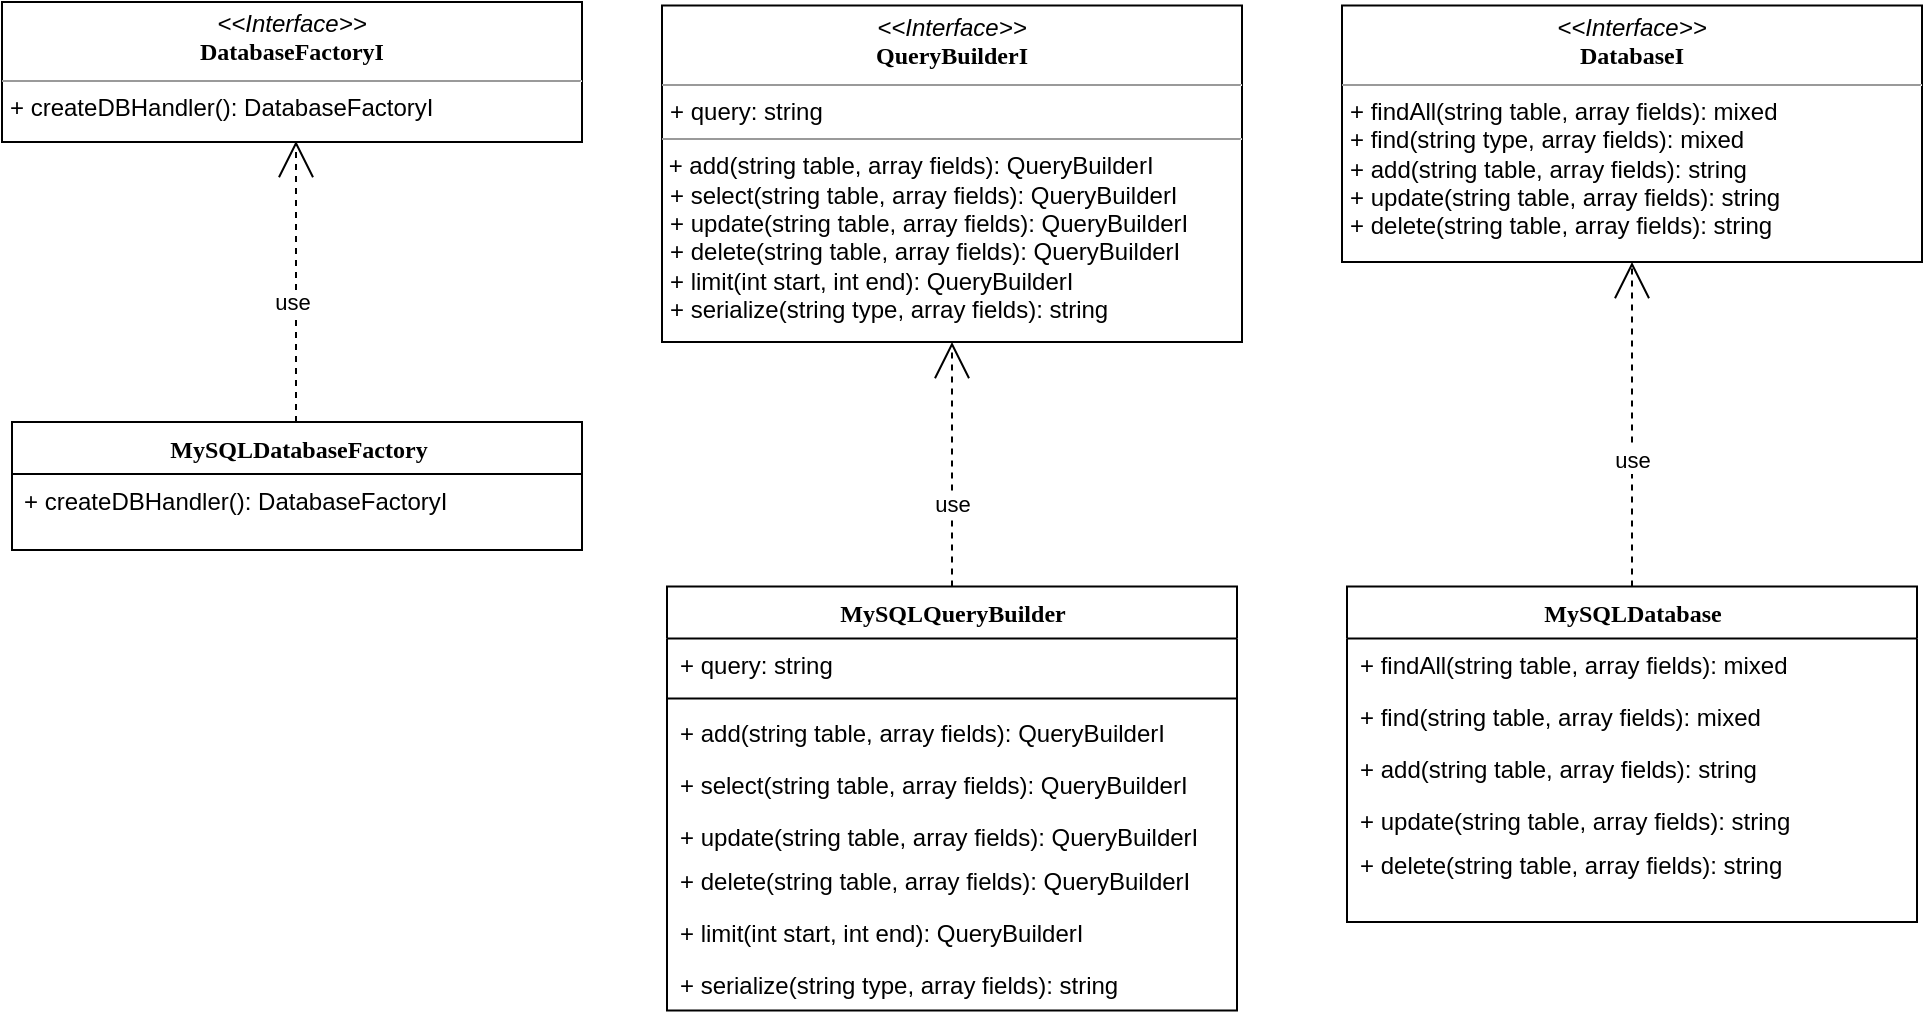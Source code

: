 <mxfile version="15.4.1" type="github">
  <diagram name="Page-1" id="6133507b-19e7-1e82-6fc7-422aa6c4b21f">
    <mxGraphModel dx="1108" dy="482" grid="1" gridSize="10" guides="1" tooltips="1" connect="1" arrows="1" fold="1" page="1" pageScale="1" pageWidth="1100" pageHeight="850" background="none" math="0" shadow="0">
      <root>
        <mxCell id="0" />
        <mxCell id="1" parent="0" />
        <mxCell id="b94bc138ca980ef-13" style="edgeStyle=orthogonalEdgeStyle;rounded=0;html=1;dashed=1;labelBackgroundColor=none;startArrow=none;startFill=0;startSize=8;endArrow=open;endFill=0;endSize=16;fontFamily=Verdana;fontSize=12;" parent="1" source="235556782a83e6d0-1" target="b94bc138ca980ef-1" edge="1">
          <mxGeometry relative="1" as="geometry">
            <Array as="points">
              <mxPoint x="515" y="411.75" />
              <mxPoint x="515" y="411.75" />
            </Array>
          </mxGeometry>
        </mxCell>
        <mxCell id="iDPMvUETacRT1PojRmES-2" value="use" style="edgeLabel;html=1;align=center;verticalAlign=middle;resizable=0;points=[];" vertex="1" connectable="0" parent="b94bc138ca980ef-13">
          <mxGeometry x="-0.325" relative="1" as="geometry">
            <mxPoint as="offset" />
          </mxGeometry>
        </mxCell>
        <mxCell id="235556782a83e6d0-1" value="MySQLQueryBuilder" style="swimlane;html=1;fontStyle=1;align=center;verticalAlign=top;childLayout=stackLayout;horizontal=1;startSize=26;horizontalStack=0;resizeParent=1;resizeLast=0;collapsible=1;marginBottom=0;swimlaneFillColor=#ffffff;rounded=0;shadow=0;comic=0;labelBackgroundColor=none;strokeWidth=1;fillColor=none;fontFamily=Verdana;fontSize=12" parent="1" vertex="1">
          <mxGeometry x="372.5" y="452.25" width="285" height="212" as="geometry" />
        </mxCell>
        <mxCell id="235556782a83e6d0-2" value="+ query: string" style="text;html=1;strokeColor=none;fillColor=none;align=left;verticalAlign=top;spacingLeft=4;spacingRight=4;whiteSpace=wrap;overflow=hidden;rotatable=0;points=[[0,0.5],[1,0.5]];portConstraint=eastwest;" parent="235556782a83e6d0-1" vertex="1">
          <mxGeometry y="26" width="285" height="26" as="geometry" />
        </mxCell>
        <mxCell id="235556782a83e6d0-6" value="" style="line;html=1;strokeWidth=1;fillColor=none;align=left;verticalAlign=middle;spacingTop=-1;spacingLeft=3;spacingRight=3;rotatable=0;labelPosition=right;points=[];portConstraint=eastwest;" parent="235556782a83e6d0-1" vertex="1">
          <mxGeometry y="52" width="285" height="8" as="geometry" />
        </mxCell>
        <mxCell id="235556782a83e6d0-7" value="+ add(&lt;span&gt;string table, array fields&lt;/span&gt;): QueryBuilderI" style="text;html=1;strokeColor=none;fillColor=none;align=left;verticalAlign=top;spacingLeft=4;spacingRight=4;whiteSpace=wrap;overflow=hidden;rotatable=0;points=[[0,0.5],[1,0.5]];portConstraint=eastwest;" parent="235556782a83e6d0-1" vertex="1">
          <mxGeometry y="60" width="285" height="26" as="geometry" />
        </mxCell>
        <mxCell id="ocRmbVwfBlUF931bOEYh-11" value="+ select(&lt;span&gt;string table, array fields&lt;/span&gt;): QueryBuilderI" style="text;html=1;strokeColor=none;fillColor=none;align=left;verticalAlign=top;spacingLeft=4;spacingRight=4;whiteSpace=wrap;overflow=hidden;rotatable=0;points=[[0,0.5],[1,0.5]];portConstraint=eastwest;" parent="235556782a83e6d0-1" vertex="1">
          <mxGeometry y="86" width="285" height="26" as="geometry" />
        </mxCell>
        <mxCell id="gL_ZkWnFq_OzcMhgX-mP-17" value="+ update(&lt;span&gt;string table, array fields&lt;/span&gt;): QueryBuilderI" style="text;html=1;strokeColor=none;fillColor=none;align=left;verticalAlign=top;spacingLeft=4;spacingRight=4;whiteSpace=wrap;overflow=hidden;rotatable=0;points=[[0,0.5],[1,0.5]];portConstraint=eastwest;" parent="235556782a83e6d0-1" vertex="1">
          <mxGeometry y="112" width="285" height="22" as="geometry" />
        </mxCell>
        <mxCell id="gL_ZkWnFq_OzcMhgX-mP-18" value="+ delete(&lt;span&gt;string table, array fields&lt;/span&gt;): QueryBuilderI" style="text;html=1;strokeColor=none;fillColor=none;align=left;verticalAlign=top;spacingLeft=4;spacingRight=4;whiteSpace=wrap;overflow=hidden;rotatable=0;points=[[0,0.5],[1,0.5]];portConstraint=eastwest;" parent="235556782a83e6d0-1" vertex="1">
          <mxGeometry y="134" width="285" height="26" as="geometry" />
        </mxCell>
        <mxCell id="gL_ZkWnFq_OzcMhgX-mP-20" value="+ limit(int start, int end): QueryBuilderI" style="text;html=1;strokeColor=none;fillColor=none;align=left;verticalAlign=top;spacingLeft=4;spacingRight=4;whiteSpace=wrap;overflow=hidden;rotatable=0;points=[[0,0.5],[1,0.5]];portConstraint=eastwest;" parent="235556782a83e6d0-1" vertex="1">
          <mxGeometry y="160" width="285" height="26" as="geometry" />
        </mxCell>
        <mxCell id="gL_ZkWnFq_OzcMhgX-mP-19" value="+ serialize(&lt;span&gt;string type, array fields&lt;/span&gt;): string" style="text;html=1;strokeColor=none;fillColor=none;align=left;verticalAlign=top;spacingLeft=4;spacingRight=4;whiteSpace=wrap;overflow=hidden;rotatable=0;points=[[0,0.5],[1,0.5]];portConstraint=eastwest;" parent="235556782a83e6d0-1" vertex="1">
          <mxGeometry y="186" width="285" height="26" as="geometry" />
        </mxCell>
        <mxCell id="b94bc138ca980ef-1" value="&lt;p style=&quot;margin: 0px ; margin-top: 4px ; text-align: center&quot;&gt;&lt;i&gt;&amp;lt;&amp;lt;Interface&amp;gt;&amp;gt;&lt;/i&gt;&lt;br&gt;&lt;span style=&quot;font-family: &amp;#34;verdana&amp;#34; ; font-weight: 700&quot;&gt;QueryBuilderI&lt;/span&gt;&lt;br&gt;&lt;/p&gt;&lt;hr size=&quot;1&quot;&gt;&lt;p style=&quot;margin: 0px ; margin-left: 4px&quot;&gt;+ query: string&lt;/p&gt;&lt;hr size=&quot;1&quot;&gt;&amp;nbsp;+ add(string table, array fields): QueryBuilderI&lt;p style=&quot;margin: 0px ; margin-left: 4px&quot;&gt;+ select(string table, array fields): QueryBuilderI&lt;/p&gt;&lt;p style=&quot;margin: 0px ; margin-left: 4px&quot;&gt;+ update(string table, array fields): QueryBuilderI&lt;/p&gt;&lt;p style=&quot;margin: 0px ; margin-left: 4px&quot;&gt;+ delete(string table, array fields): QueryBuilderI&lt;br&gt;+ limit(int start, int end): QueryBuilderI&lt;/p&gt;&lt;p style=&quot;margin: 0px ; margin-left: 4px&quot;&gt;+ serialize(string type, array fields): string&lt;/p&gt;" style="verticalAlign=top;align=left;overflow=fill;fontSize=12;fontFamily=Helvetica;html=1;rounded=0;shadow=0;comic=0;labelBackgroundColor=none;strokeWidth=1" parent="1" vertex="1">
          <mxGeometry x="370" y="161.75" width="290" height="168.25" as="geometry" />
        </mxCell>
        <mxCell id="gL_ZkWnFq_OzcMhgX-mP-23" value="&lt;p style=&quot;margin: 0px ; margin-top: 4px ; text-align: center&quot;&gt;&lt;i&gt;&amp;lt;&amp;lt;Interface&amp;gt;&amp;gt;&lt;/i&gt;&lt;br&gt;&lt;span style=&quot;font-family: &amp;#34;verdana&amp;#34; ; font-weight: 700&quot;&gt;DatabaseFactoryI&lt;/span&gt;&lt;br&gt;&lt;/p&gt;&lt;hr size=&quot;1&quot;&gt;&lt;p style=&quot;margin: 0px ; margin-left: 4px&quot;&gt;+ createDBHandler&lt;span&gt;(): DatabaseFactoryI&lt;/span&gt;&lt;/p&gt;" style="verticalAlign=top;align=left;overflow=fill;fontSize=12;fontFamily=Helvetica;html=1;rounded=0;shadow=0;comic=0;labelBackgroundColor=none;strokeWidth=1" parent="1" vertex="1">
          <mxGeometry x="40" y="160" width="290" height="70" as="geometry" />
        </mxCell>
        <mxCell id="gL_ZkWnFq_OzcMhgX-mP-24" value="MySQLDatabaseFactory" style="swimlane;html=1;fontStyle=1;align=center;verticalAlign=top;childLayout=stackLayout;horizontal=1;startSize=26;horizontalStack=0;resizeParent=1;resizeLast=0;collapsible=1;marginBottom=0;swimlaneFillColor=#ffffff;rounded=0;shadow=0;comic=0;labelBackgroundColor=none;strokeWidth=1;fillColor=none;fontFamily=Verdana;fontSize=12" parent="1" vertex="1">
          <mxGeometry x="45" y="370" width="285" height="64" as="geometry" />
        </mxCell>
        <mxCell id="gL_ZkWnFq_OzcMhgX-mP-25" value="+ createDBHandler(): DatabaseFactoryI" style="text;html=1;strokeColor=none;fillColor=none;align=left;verticalAlign=top;spacingLeft=4;spacingRight=4;whiteSpace=wrap;overflow=hidden;rotatable=0;points=[[0,0.5],[1,0.5]];portConstraint=eastwest;" parent="gL_ZkWnFq_OzcMhgX-mP-24" vertex="1">
          <mxGeometry y="26" width="285" height="26" as="geometry" />
        </mxCell>
        <mxCell id="gL_ZkWnFq_OzcMhgX-mP-32" style="edgeStyle=orthogonalEdgeStyle;rounded=0;html=1;dashed=1;labelBackgroundColor=none;startArrow=none;startFill=0;startSize=8;endArrow=open;endFill=0;endSize=16;fontFamily=Verdana;fontSize=12;" parent="1" edge="1">
          <mxGeometry relative="1" as="geometry">
            <Array as="points">
              <mxPoint x="187" y="329.5" />
              <mxPoint x="187" y="329.5" />
            </Array>
            <mxPoint x="187" y="370" as="sourcePoint" />
            <mxPoint x="187" y="229.5" as="targetPoint" />
          </mxGeometry>
        </mxCell>
        <mxCell id="iDPMvUETacRT1PojRmES-1" value="use" style="edgeLabel;html=1;align=center;verticalAlign=middle;resizable=0;points=[];" vertex="1" connectable="0" parent="gL_ZkWnFq_OzcMhgX-mP-32">
          <mxGeometry x="-0.146" y="2" relative="1" as="geometry">
            <mxPoint as="offset" />
          </mxGeometry>
        </mxCell>
        <mxCell id="ocRmbVwfBlUF931bOEYh-1" style="edgeStyle=orthogonalEdgeStyle;rounded=0;html=1;dashed=1;labelBackgroundColor=none;startArrow=none;startFill=0;startSize=8;endArrow=open;endFill=0;endSize=16;fontFamily=Verdana;fontSize=12;" parent="1" source="ocRmbVwfBlUF931bOEYh-2" target="ocRmbVwfBlUF931bOEYh-10" edge="1">
          <mxGeometry relative="1" as="geometry">
            <Array as="points">
              <mxPoint x="855" y="411.75" />
              <mxPoint x="855" y="411.75" />
            </Array>
          </mxGeometry>
        </mxCell>
        <mxCell id="iDPMvUETacRT1PojRmES-3" value="use" style="edgeLabel;html=1;align=center;verticalAlign=middle;resizable=0;points=[];" vertex="1" connectable="0" parent="ocRmbVwfBlUF931bOEYh-1">
          <mxGeometry x="-0.22" relative="1" as="geometry">
            <mxPoint as="offset" />
          </mxGeometry>
        </mxCell>
        <mxCell id="ocRmbVwfBlUF931bOEYh-2" value="MySQLDatabase" style="swimlane;html=1;fontStyle=1;align=center;verticalAlign=top;childLayout=stackLayout;horizontal=1;startSize=26;horizontalStack=0;resizeParent=1;resizeLast=0;collapsible=1;marginBottom=0;swimlaneFillColor=#ffffff;rounded=0;shadow=0;comic=0;labelBackgroundColor=none;strokeWidth=1;fillColor=none;fontFamily=Verdana;fontSize=12" parent="1" vertex="1">
          <mxGeometry x="712.5" y="452.25" width="285" height="167.75" as="geometry" />
        </mxCell>
        <mxCell id="ocRmbVwfBlUF931bOEYh-5" value="+ findAll(&lt;span&gt;string table, array fields&lt;/span&gt;): mixed" style="text;html=1;strokeColor=none;fillColor=none;align=left;verticalAlign=top;spacingLeft=4;spacingRight=4;whiteSpace=wrap;overflow=hidden;rotatable=0;points=[[0,0.5],[1,0.5]];portConstraint=eastwest;" parent="ocRmbVwfBlUF931bOEYh-2" vertex="1">
          <mxGeometry y="26" width="285" height="26" as="geometry" />
        </mxCell>
        <mxCell id="ocRmbVwfBlUF931bOEYh-12" value="+ find(&lt;span&gt;string table, array fields&lt;/span&gt;): mixed" style="text;html=1;strokeColor=none;fillColor=none;align=left;verticalAlign=top;spacingLeft=4;spacingRight=4;whiteSpace=wrap;overflow=hidden;rotatable=0;points=[[0,0.5],[1,0.5]];portConstraint=eastwest;" parent="ocRmbVwfBlUF931bOEYh-2" vertex="1">
          <mxGeometry y="52" width="285" height="26" as="geometry" />
        </mxCell>
        <mxCell id="ocRmbVwfBlUF931bOEYh-13" value="+ add(&lt;span&gt;string table, array fields&lt;/span&gt;): string" style="text;html=1;strokeColor=none;fillColor=none;align=left;verticalAlign=top;spacingLeft=4;spacingRight=4;whiteSpace=wrap;overflow=hidden;rotatable=0;points=[[0,0.5],[1,0.5]];portConstraint=eastwest;" parent="ocRmbVwfBlUF931bOEYh-2" vertex="1">
          <mxGeometry y="78" width="285" height="26" as="geometry" />
        </mxCell>
        <mxCell id="ocRmbVwfBlUF931bOEYh-6" value="+ update(&lt;span&gt;string table, array fields&lt;/span&gt;): string" style="text;html=1;strokeColor=none;fillColor=none;align=left;verticalAlign=top;spacingLeft=4;spacingRight=4;whiteSpace=wrap;overflow=hidden;rotatable=0;points=[[0,0.5],[1,0.5]];portConstraint=eastwest;" parent="ocRmbVwfBlUF931bOEYh-2" vertex="1">
          <mxGeometry y="104" width="285" height="22" as="geometry" />
        </mxCell>
        <mxCell id="ocRmbVwfBlUF931bOEYh-7" value="+ delete(&lt;span&gt;string table, array fields&lt;/span&gt;): string" style="text;html=1;strokeColor=none;fillColor=none;align=left;verticalAlign=top;spacingLeft=4;spacingRight=4;whiteSpace=wrap;overflow=hidden;rotatable=0;points=[[0,0.5],[1,0.5]];portConstraint=eastwest;" parent="ocRmbVwfBlUF931bOEYh-2" vertex="1">
          <mxGeometry y="126" width="285" height="26" as="geometry" />
        </mxCell>
        <mxCell id="ocRmbVwfBlUF931bOEYh-10" value="&lt;p style=&quot;margin: 0px ; margin-top: 4px ; text-align: center&quot;&gt;&lt;i&gt;&amp;lt;&amp;lt;Interface&amp;gt;&amp;gt;&lt;/i&gt;&lt;br&gt;&lt;span style=&quot;font-family: &amp;#34;verdana&amp;#34; ; font-weight: 700&quot;&gt;DatabaseI&lt;/span&gt;&lt;br&gt;&lt;/p&gt;&lt;hr size=&quot;1&quot;&gt;&lt;p style=&quot;margin: 0px ; margin-left: 4px&quot;&gt;&lt;/p&gt;&lt;p style=&quot;margin: 0px ; margin-left: 4px&quot;&gt;+ findAll(string table, array fields): mixed&lt;/p&gt;&lt;p style=&quot;margin: 0px ; margin-left: 4px&quot;&gt;+ find(string type, array fields): mixed&lt;br&gt;&lt;/p&gt;&lt;p style=&quot;margin: 0px ; margin-left: 4px&quot;&gt;+ add(string table, array fields): string&lt;/p&gt;&lt;p style=&quot;margin: 0px ; margin-left: 4px&quot;&gt;+ update(string table, array fields): string&lt;br&gt;+ delete(string table, array fields): string&lt;/p&gt;&lt;p style=&quot;margin: 0px ; margin-left: 4px&quot;&gt;&lt;br&gt;&lt;/p&gt;" style="verticalAlign=top;align=left;overflow=fill;fontSize=12;fontFamily=Helvetica;html=1;rounded=0;shadow=0;comic=0;labelBackgroundColor=none;strokeWidth=1" parent="1" vertex="1">
          <mxGeometry x="710" y="161.75" width="290" height="128.25" as="geometry" />
        </mxCell>
      </root>
    </mxGraphModel>
  </diagram>
</mxfile>
